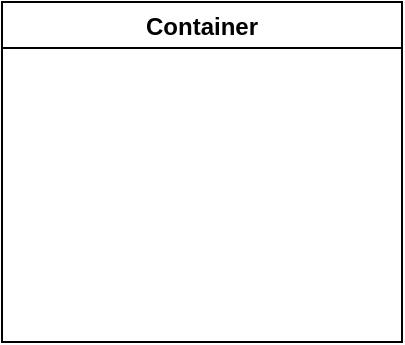 <mxfile version="13.7.7" type="embed"><diagram id="tX_C2RFu1-TxewzDOzaC" name="Page-1"><mxGraphModel dx="1425" dy="826" grid="1" gridSize="10" guides="1" tooltips="1" connect="1" arrows="1" fold="1" page="1" pageScale="1" pageWidth="827" pageHeight="1169" math="0" shadow="0"><root><mxCell id="0"/><mxCell id="1" parent="0"/><mxCell id="g58p6KX4Z8P3_0UMr9FI-1" value="Container" style="swimlane;" vertex="1" parent="1"><mxGeometry x="40" y="80" width="200" height="170" as="geometry"/></mxCell></root></mxGraphModel></diagram></mxfile>